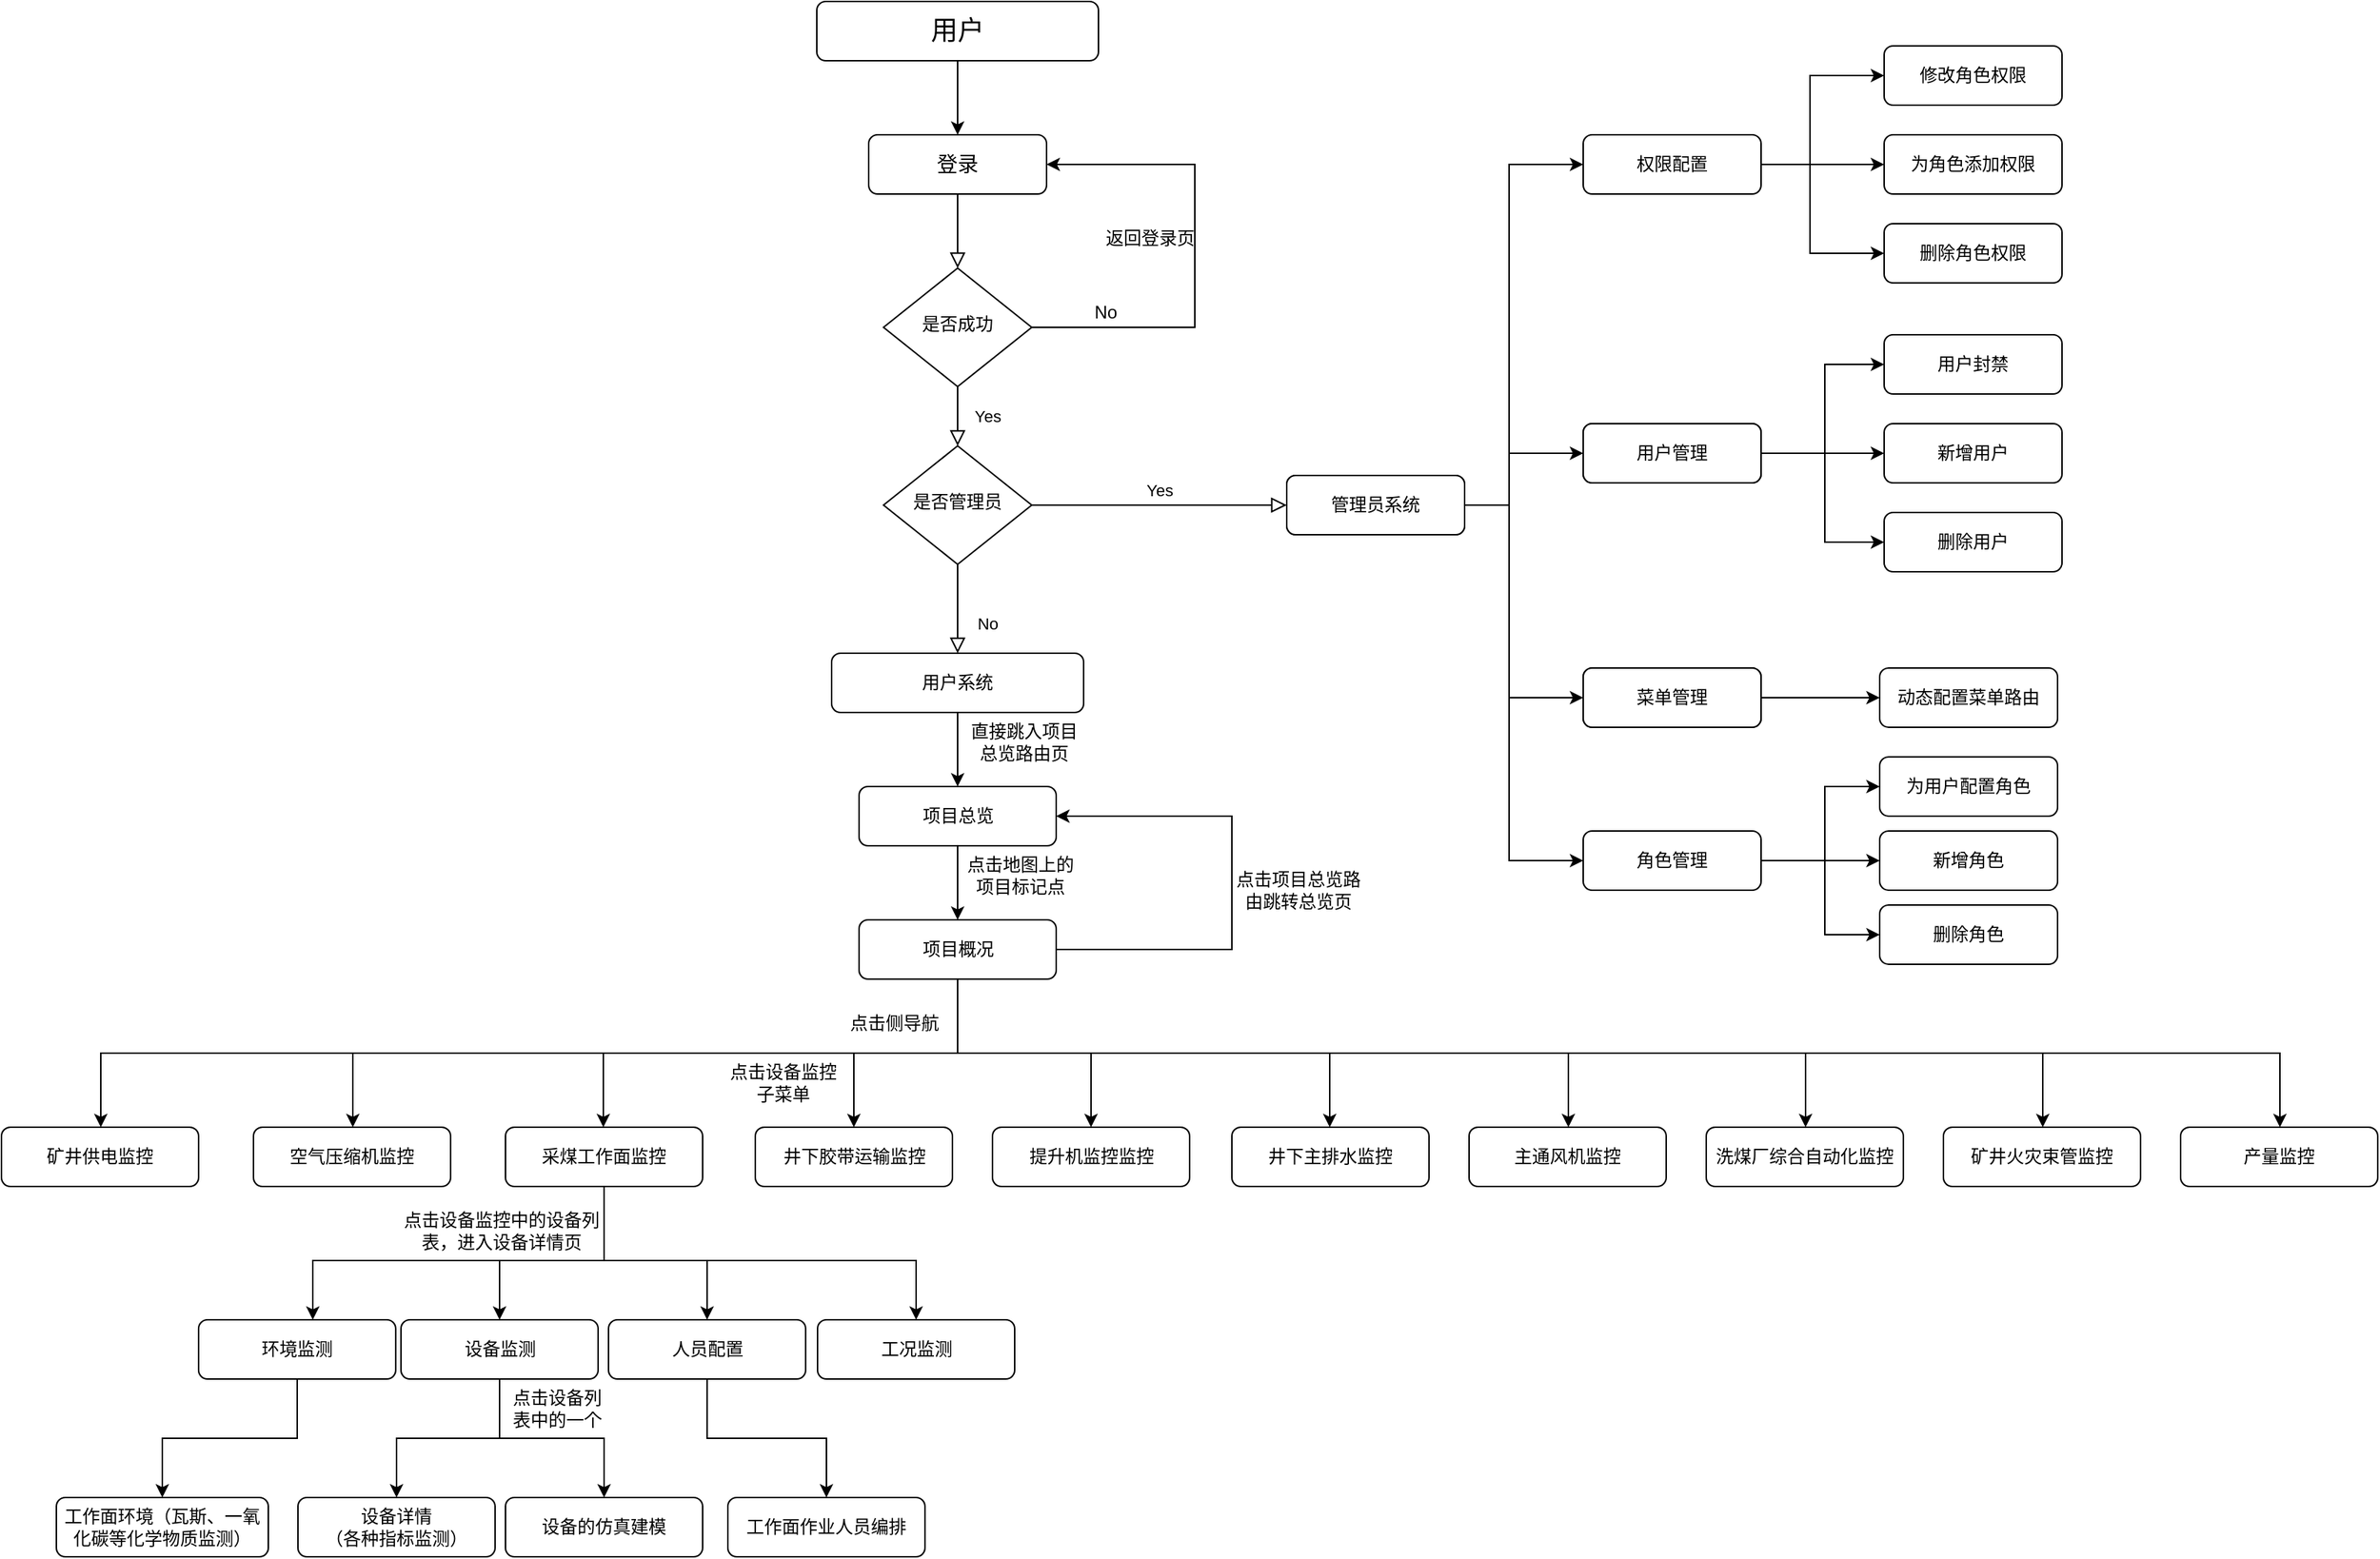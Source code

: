 <mxfile version="13.9.9" type="github">
  <diagram id="C5RBs43oDa-KdzZeNtuy" name="Page-1">
    <mxGraphModel dx="3076" dy="762" grid="1" gridSize="10" guides="1" tooltips="1" connect="1" arrows="1" fold="1" page="1" pageScale="1" pageWidth="1654" pageHeight="2336" math="0" shadow="0">
      <root>
        <mxCell id="WIyWlLk6GJQsqaUBKTNV-0" />
        <mxCell id="WIyWlLk6GJQsqaUBKTNV-1" parent="WIyWlLk6GJQsqaUBKTNV-0" />
        <mxCell id="WIyWlLk6GJQsqaUBKTNV-2" value="" style="rounded=0;html=1;jettySize=auto;orthogonalLoop=1;fontSize=11;endArrow=block;endFill=0;endSize=8;strokeWidth=1;shadow=0;labelBackgroundColor=none;edgeStyle=orthogonalEdgeStyle;" parent="WIyWlLk6GJQsqaUBKTNV-1" source="WIyWlLk6GJQsqaUBKTNV-3" target="WIyWlLk6GJQsqaUBKTNV-6" edge="1">
          <mxGeometry relative="1" as="geometry" />
        </mxCell>
        <mxCell id="WIyWlLk6GJQsqaUBKTNV-3" value="&lt;font style=&quot;font-size: 14px&quot;&gt;登录&lt;/font&gt;" style="rounded=1;whiteSpace=wrap;html=1;fontSize=12;glass=0;strokeWidth=1;shadow=0;" parent="WIyWlLk6GJQsqaUBKTNV-1" vertex="1">
          <mxGeometry x="225" y="120" width="120" height="40" as="geometry" />
        </mxCell>
        <mxCell id="WIyWlLk6GJQsqaUBKTNV-4" value="Yes" style="rounded=0;html=1;jettySize=auto;orthogonalLoop=1;fontSize=11;endArrow=block;endFill=0;endSize=8;strokeWidth=1;shadow=0;labelBackgroundColor=none;edgeStyle=orthogonalEdgeStyle;" parent="WIyWlLk6GJQsqaUBKTNV-1" source="WIyWlLk6GJQsqaUBKTNV-6" target="WIyWlLk6GJQsqaUBKTNV-10" edge="1">
          <mxGeometry y="20" relative="1" as="geometry">
            <mxPoint as="offset" />
          </mxGeometry>
        </mxCell>
        <mxCell id="WIyWlLk6GJQsqaUBKTNV-6" value="是否成功" style="rhombus;whiteSpace=wrap;html=1;shadow=0;fontFamily=Helvetica;fontSize=12;align=center;strokeWidth=1;spacing=6;spacingTop=-4;" parent="WIyWlLk6GJQsqaUBKTNV-1" vertex="1">
          <mxGeometry x="235" y="210" width="100" height="80" as="geometry" />
        </mxCell>
        <mxCell id="fpGE6FCmWR1sTY0XqfGk-2" style="edgeStyle=orthogonalEdgeStyle;rounded=0;orthogonalLoop=1;jettySize=auto;html=1;entryX=1;entryY=0.5;entryDx=0;entryDy=0;exitX=1;exitY=0.5;exitDx=0;exitDy=0;" edge="1" parent="WIyWlLk6GJQsqaUBKTNV-1" source="WIyWlLk6GJQsqaUBKTNV-6" target="WIyWlLk6GJQsqaUBKTNV-3">
          <mxGeometry relative="1" as="geometry">
            <mxPoint x="285" y="180" as="targetPoint" />
            <mxPoint x="380" y="250" as="sourcePoint" />
            <Array as="points">
              <mxPoint x="445" y="250" />
              <mxPoint x="445" y="140" />
            </Array>
          </mxGeometry>
        </mxCell>
        <mxCell id="WIyWlLk6GJQsqaUBKTNV-8" value="No" style="rounded=0;html=1;jettySize=auto;orthogonalLoop=1;fontSize=11;endArrow=block;endFill=0;endSize=8;strokeWidth=1;shadow=0;labelBackgroundColor=none;edgeStyle=orthogonalEdgeStyle;" parent="WIyWlLk6GJQsqaUBKTNV-1" source="WIyWlLk6GJQsqaUBKTNV-10" target="WIyWlLk6GJQsqaUBKTNV-11" edge="1">
          <mxGeometry x="0.333" y="20" relative="1" as="geometry">
            <mxPoint as="offset" />
          </mxGeometry>
        </mxCell>
        <mxCell id="WIyWlLk6GJQsqaUBKTNV-9" value="Yes" style="edgeStyle=orthogonalEdgeStyle;rounded=0;html=1;jettySize=auto;orthogonalLoop=1;fontSize=11;endArrow=block;endFill=0;endSize=8;strokeWidth=1;shadow=0;labelBackgroundColor=none;" parent="WIyWlLk6GJQsqaUBKTNV-1" source="WIyWlLk6GJQsqaUBKTNV-10" target="WIyWlLk6GJQsqaUBKTNV-12" edge="1">
          <mxGeometry y="10" relative="1" as="geometry">
            <mxPoint as="offset" />
            <Array as="points">
              <mxPoint x="610" y="370" />
              <mxPoint x="610" y="370" />
            </Array>
          </mxGeometry>
        </mxCell>
        <mxCell id="WIyWlLk6GJQsqaUBKTNV-10" value="是否管理员" style="rhombus;whiteSpace=wrap;html=1;shadow=0;fontFamily=Helvetica;fontSize=12;align=center;strokeWidth=1;spacing=6;spacingTop=-4;" parent="WIyWlLk6GJQsqaUBKTNV-1" vertex="1">
          <mxGeometry x="235" y="330" width="100" height="80" as="geometry" />
        </mxCell>
        <mxCell id="fpGE6FCmWR1sTY0XqfGk-8" value="" style="edgeStyle=orthogonalEdgeStyle;rounded=0;orthogonalLoop=1;jettySize=auto;html=1;" edge="1" parent="WIyWlLk6GJQsqaUBKTNV-1" source="WIyWlLk6GJQsqaUBKTNV-11" target="fpGE6FCmWR1sTY0XqfGk-7">
          <mxGeometry relative="1" as="geometry" />
        </mxCell>
        <mxCell id="WIyWlLk6GJQsqaUBKTNV-11" value="用户系统" style="rounded=1;whiteSpace=wrap;html=1;fontSize=12;glass=0;strokeWidth=1;shadow=0;" parent="WIyWlLk6GJQsqaUBKTNV-1" vertex="1">
          <mxGeometry x="200" y="470" width="170" height="40" as="geometry" />
        </mxCell>
        <mxCell id="WIyWlLk6GJQsqaUBKTNV-12" value="管理员系统" style="rounded=1;whiteSpace=wrap;html=1;fontSize=12;glass=0;strokeWidth=1;shadow=0;" parent="WIyWlLk6GJQsqaUBKTNV-1" vertex="1">
          <mxGeometry x="507" y="350" width="120" height="40" as="geometry" />
        </mxCell>
        <mxCell id="fpGE6FCmWR1sTY0XqfGk-1" value="" style="edgeStyle=orthogonalEdgeStyle;rounded=0;orthogonalLoop=1;jettySize=auto;html=1;" edge="1" parent="WIyWlLk6GJQsqaUBKTNV-1" source="fpGE6FCmWR1sTY0XqfGk-0" target="WIyWlLk6GJQsqaUBKTNV-3">
          <mxGeometry relative="1" as="geometry" />
        </mxCell>
        <mxCell id="fpGE6FCmWR1sTY0XqfGk-0" value="&lt;font style=&quot;font-size: 18px&quot;&gt;用户&lt;/font&gt;" style="rounded=1;whiteSpace=wrap;html=1;" vertex="1" parent="WIyWlLk6GJQsqaUBKTNV-1">
          <mxGeometry x="190" y="30" width="190" height="40" as="geometry" />
        </mxCell>
        <mxCell id="fpGE6FCmWR1sTY0XqfGk-56" value="" style="edgeStyle=orthogonalEdgeStyle;rounded=0;orthogonalLoop=1;jettySize=auto;html=1;entryX=0.5;entryY=0;entryDx=0;entryDy=0;" edge="1" parent="WIyWlLk6GJQsqaUBKTNV-1" source="fpGE6FCmWR1sTY0XqfGk-7" target="fpGE6FCmWR1sTY0XqfGk-15">
          <mxGeometry relative="1" as="geometry">
            <mxPoint x="560" y="748" as="targetPoint" />
            <Array as="points" />
          </mxGeometry>
        </mxCell>
        <mxCell id="fpGE6FCmWR1sTY0XqfGk-7" value="项目总览" style="rounded=1;whiteSpace=wrap;html=1;fontSize=12;glass=0;strokeWidth=1;shadow=0;" vertex="1" parent="WIyWlLk6GJQsqaUBKTNV-1">
          <mxGeometry x="218.52" y="560" width="132.97" height="40" as="geometry" />
        </mxCell>
        <mxCell id="fpGE6FCmWR1sTY0XqfGk-19" value="" style="edgeStyle=orthogonalEdgeStyle;rounded=0;orthogonalLoop=1;jettySize=auto;html=1;" edge="1" parent="WIyWlLk6GJQsqaUBKTNV-1" target="fpGE6FCmWR1sTY0XqfGk-18">
          <mxGeometry relative="1" as="geometry">
            <mxPoint x="465" y="740" as="sourcePoint" />
            <Array as="points">
              <mxPoint x="215" y="740" />
            </Array>
          </mxGeometry>
        </mxCell>
        <mxCell id="fpGE6FCmWR1sTY0XqfGk-33" value="" style="edgeStyle=orthogonalEdgeStyle;rounded=0;orthogonalLoop=1;jettySize=auto;html=1;" edge="1" parent="WIyWlLk6GJQsqaUBKTNV-1" target="fpGE6FCmWR1sTY0XqfGk-32">
          <mxGeometry relative="1" as="geometry">
            <mxPoint x="215" y="740" as="sourcePoint" />
            <Array as="points">
              <mxPoint x="215" y="740" />
              <mxPoint x="46" y="740" />
            </Array>
          </mxGeometry>
        </mxCell>
        <mxCell id="fpGE6FCmWR1sTY0XqfGk-36" value="" style="edgeStyle=orthogonalEdgeStyle;rounded=0;orthogonalLoop=1;jettySize=auto;html=1;" edge="1" parent="WIyWlLk6GJQsqaUBKTNV-1" target="fpGE6FCmWR1sTY0XqfGk-35">
          <mxGeometry relative="1" as="geometry">
            <mxPoint x="215" y="740" as="sourcePoint" />
            <Array as="points">
              <mxPoint x="215" y="740" />
              <mxPoint x="536" y="740" />
            </Array>
          </mxGeometry>
        </mxCell>
        <mxCell id="fpGE6FCmWR1sTY0XqfGk-61" value="" style="edgeStyle=orthogonalEdgeStyle;rounded=0;orthogonalLoop=1;jettySize=auto;html=1;" edge="1" parent="WIyWlLk6GJQsqaUBKTNV-1" source="fpGE6FCmWR1sTY0XqfGk-15" target="fpGE6FCmWR1sTY0XqfGk-30">
          <mxGeometry relative="1" as="geometry" />
        </mxCell>
        <mxCell id="fpGE6FCmWR1sTY0XqfGk-63" value="" style="edgeStyle=orthogonalEdgeStyle;rounded=0;orthogonalLoop=1;jettySize=auto;html=1;" edge="1" parent="WIyWlLk6GJQsqaUBKTNV-1" source="fpGE6FCmWR1sTY0XqfGk-15" target="fpGE6FCmWR1sTY0XqfGk-62">
          <mxGeometry relative="1" as="geometry">
            <Array as="points">
              <mxPoint x="285" y="740" />
              <mxPoint x="697" y="740" />
            </Array>
          </mxGeometry>
        </mxCell>
        <mxCell id="fpGE6FCmWR1sTY0XqfGk-65" value="" style="edgeStyle=orthogonalEdgeStyle;rounded=0;orthogonalLoop=1;jettySize=auto;html=1;" edge="1" parent="WIyWlLk6GJQsqaUBKTNV-1" source="fpGE6FCmWR1sTY0XqfGk-15" target="fpGE6FCmWR1sTY0XqfGk-64">
          <mxGeometry relative="1" as="geometry">
            <Array as="points">
              <mxPoint x="285" y="740" />
              <mxPoint x="-123" y="740" />
            </Array>
          </mxGeometry>
        </mxCell>
        <mxCell id="fpGE6FCmWR1sTY0XqfGk-67" value="" style="edgeStyle=orthogonalEdgeStyle;rounded=0;orthogonalLoop=1;jettySize=auto;html=1;" edge="1" parent="WIyWlLk6GJQsqaUBKTNV-1" source="fpGE6FCmWR1sTY0XqfGk-15" target="fpGE6FCmWR1sTY0XqfGk-66">
          <mxGeometry relative="1" as="geometry">
            <Array as="points">
              <mxPoint x="285" y="740" />
              <mxPoint x="-293" y="740" />
            </Array>
          </mxGeometry>
        </mxCell>
        <mxCell id="fpGE6FCmWR1sTY0XqfGk-69" value="" style="edgeStyle=orthogonalEdgeStyle;rounded=0;orthogonalLoop=1;jettySize=auto;html=1;" edge="1" parent="WIyWlLk6GJQsqaUBKTNV-1" source="fpGE6FCmWR1sTY0XqfGk-15" target="fpGE6FCmWR1sTY0XqfGk-68">
          <mxGeometry relative="1" as="geometry">
            <Array as="points">
              <mxPoint x="285" y="740" />
              <mxPoint x="857" y="740" />
            </Array>
          </mxGeometry>
        </mxCell>
        <mxCell id="fpGE6FCmWR1sTY0XqfGk-71" value="" style="edgeStyle=orthogonalEdgeStyle;rounded=0;orthogonalLoop=1;jettySize=auto;html=1;" edge="1" parent="WIyWlLk6GJQsqaUBKTNV-1" source="fpGE6FCmWR1sTY0XqfGk-15" target="fpGE6FCmWR1sTY0XqfGk-70">
          <mxGeometry relative="1" as="geometry">
            <Array as="points">
              <mxPoint x="285" y="740" />
              <mxPoint x="1017" y="740" />
            </Array>
          </mxGeometry>
        </mxCell>
        <mxCell id="fpGE6FCmWR1sTY0XqfGk-73" value="" style="edgeStyle=orthogonalEdgeStyle;rounded=0;orthogonalLoop=1;jettySize=auto;html=1;" edge="1" parent="WIyWlLk6GJQsqaUBKTNV-1" source="fpGE6FCmWR1sTY0XqfGk-15" target="fpGE6FCmWR1sTY0XqfGk-72">
          <mxGeometry relative="1" as="geometry">
            <Array as="points">
              <mxPoint x="285" y="740" />
              <mxPoint x="1177" y="740" />
            </Array>
          </mxGeometry>
        </mxCell>
        <mxCell id="fpGE6FCmWR1sTY0XqfGk-103" value="" style="edgeStyle=orthogonalEdgeStyle;rounded=0;orthogonalLoop=1;jettySize=auto;html=1;entryX=1;entryY=0.5;entryDx=0;entryDy=0;" edge="1" parent="WIyWlLk6GJQsqaUBKTNV-1" source="fpGE6FCmWR1sTY0XqfGk-15" target="fpGE6FCmWR1sTY0XqfGk-7">
          <mxGeometry relative="1" as="geometry">
            <mxPoint x="431.49" y="670" as="targetPoint" />
            <Array as="points">
              <mxPoint x="470" y="670" />
              <mxPoint x="470" y="580" />
            </Array>
          </mxGeometry>
        </mxCell>
        <mxCell id="fpGE6FCmWR1sTY0XqfGk-15" value="项目概况" style="rounded=1;whiteSpace=wrap;html=1;fontSize=12;glass=0;strokeWidth=1;shadow=0;" vertex="1" parent="WIyWlLk6GJQsqaUBKTNV-1">
          <mxGeometry x="218.52" y="650" width="132.97" height="40" as="geometry" />
        </mxCell>
        <mxCell id="fpGE6FCmWR1sTY0XqfGk-17" value="点击地图上的项目标记点" style="text;html=1;strokeColor=none;fillColor=none;align=center;verticalAlign=middle;whiteSpace=wrap;rounded=0;" vertex="1" parent="WIyWlLk6GJQsqaUBKTNV-1">
          <mxGeometry x="290" y="610" width="75" height="20" as="geometry" />
        </mxCell>
        <mxCell id="fpGE6FCmWR1sTY0XqfGk-22" value="" style="edgeStyle=orthogonalEdgeStyle;rounded=0;orthogonalLoop=1;jettySize=auto;html=1;exitX=0.5;exitY=1;exitDx=0;exitDy=0;" edge="1" parent="WIyWlLk6GJQsqaUBKTNV-1" source="fpGE6FCmWR1sTY0XqfGk-32" target="fpGE6FCmWR1sTY0XqfGk-21">
          <mxGeometry relative="1" as="geometry">
            <Array as="points">
              <mxPoint x="47" y="880" />
              <mxPoint x="-24" y="880" />
            </Array>
          </mxGeometry>
        </mxCell>
        <mxCell id="fpGE6FCmWR1sTY0XqfGk-18" value="井下胶带运输监控" style="rounded=1;whiteSpace=wrap;html=1;fontSize=12;glass=0;strokeWidth=1;shadow=0;" vertex="1" parent="WIyWlLk6GJQsqaUBKTNV-1">
          <mxGeometry x="148.52" y="790" width="132.97" height="40" as="geometry" />
        </mxCell>
        <mxCell id="fpGE6FCmWR1sTY0XqfGk-20" value="点击设备监控子菜单" style="text;html=1;strokeColor=none;fillColor=none;align=center;verticalAlign=middle;whiteSpace=wrap;rounded=0;" vertex="1" parent="WIyWlLk6GJQsqaUBKTNV-1">
          <mxGeometry x="130" y="750" width="75" height="20" as="geometry" />
        </mxCell>
        <mxCell id="fpGE6FCmWR1sTY0XqfGk-109" value="" style="edgeStyle=orthogonalEdgeStyle;rounded=0;orthogonalLoop=1;jettySize=auto;html=1;" edge="1" parent="WIyWlLk6GJQsqaUBKTNV-1" source="fpGE6FCmWR1sTY0XqfGk-21" target="fpGE6FCmWR1sTY0XqfGk-108">
          <mxGeometry relative="1" as="geometry" />
        </mxCell>
        <mxCell id="fpGE6FCmWR1sTY0XqfGk-112" value="" style="edgeStyle=orthogonalEdgeStyle;rounded=0;orthogonalLoop=1;jettySize=auto;html=1;" edge="1" parent="WIyWlLk6GJQsqaUBKTNV-1" source="fpGE6FCmWR1sTY0XqfGk-21" target="fpGE6FCmWR1sTY0XqfGk-111">
          <mxGeometry relative="1" as="geometry" />
        </mxCell>
        <mxCell id="fpGE6FCmWR1sTY0XqfGk-21" value="设备监测" style="rounded=1;whiteSpace=wrap;html=1;fontSize=12;glass=0;strokeWidth=1;shadow=0;" vertex="1" parent="WIyWlLk6GJQsqaUBKTNV-1">
          <mxGeometry x="-90.5" y="920" width="132.97" height="40" as="geometry" />
        </mxCell>
        <mxCell id="fpGE6FCmWR1sTY0XqfGk-23" value="点击设备监控中的设备列表，进入设备详情页" style="text;html=1;strokeColor=none;fillColor=none;align=center;verticalAlign=middle;whiteSpace=wrap;rounded=0;" vertex="1" parent="WIyWlLk6GJQsqaUBKTNV-1">
          <mxGeometry x="-90.5" y="850" width="135" height="20" as="geometry" />
        </mxCell>
        <mxCell id="fpGE6FCmWR1sTY0XqfGk-30" value="提升机监控监控" style="rounded=1;whiteSpace=wrap;html=1;fontSize=12;glass=0;strokeWidth=1;shadow=0;" vertex="1" parent="WIyWlLk6GJQsqaUBKTNV-1">
          <mxGeometry x="308.52" y="790" width="132.97" height="40" as="geometry" />
        </mxCell>
        <mxCell id="fpGE6FCmWR1sTY0XqfGk-75" value="" style="edgeStyle=orthogonalEdgeStyle;rounded=0;orthogonalLoop=1;jettySize=auto;html=1;" edge="1" parent="WIyWlLk6GJQsqaUBKTNV-1" source="fpGE6FCmWR1sTY0XqfGk-32" target="fpGE6FCmWR1sTY0XqfGk-74">
          <mxGeometry relative="1" as="geometry">
            <Array as="points">
              <mxPoint x="47" y="880" />
              <mxPoint x="116" y="880" />
            </Array>
          </mxGeometry>
        </mxCell>
        <mxCell id="fpGE6FCmWR1sTY0XqfGk-77" value="" style="edgeStyle=orthogonalEdgeStyle;rounded=0;orthogonalLoop=1;jettySize=auto;html=1;" edge="1" parent="WIyWlLk6GJQsqaUBKTNV-1" source="fpGE6FCmWR1sTY0XqfGk-32" target="fpGE6FCmWR1sTY0XqfGk-76">
          <mxGeometry relative="1" as="geometry">
            <Array as="points">
              <mxPoint x="47" y="880" />
              <mxPoint x="-150" y="880" />
            </Array>
          </mxGeometry>
        </mxCell>
        <mxCell id="fpGE6FCmWR1sTY0XqfGk-79" value="" style="edgeStyle=orthogonalEdgeStyle;rounded=0;orthogonalLoop=1;jettySize=auto;html=1;" edge="1" parent="WIyWlLk6GJQsqaUBKTNV-1" source="fpGE6FCmWR1sTY0XqfGk-32" target="fpGE6FCmWR1sTY0XqfGk-78">
          <mxGeometry relative="1" as="geometry">
            <Array as="points">
              <mxPoint x="47" y="880" />
              <mxPoint x="257" y="880" />
            </Array>
          </mxGeometry>
        </mxCell>
        <mxCell id="fpGE6FCmWR1sTY0XqfGk-32" value="采煤工作面监控" style="rounded=1;whiteSpace=wrap;html=1;fontSize=12;glass=0;strokeWidth=1;shadow=0;" vertex="1" parent="WIyWlLk6GJQsqaUBKTNV-1">
          <mxGeometry x="-20" y="790" width="132.97" height="40" as="geometry" />
        </mxCell>
        <mxCell id="fpGE6FCmWR1sTY0XqfGk-35" value="井下主排水监控" style="rounded=1;whiteSpace=wrap;html=1;fontSize=12;glass=0;strokeWidth=1;shadow=0;" vertex="1" parent="WIyWlLk6GJQsqaUBKTNV-1">
          <mxGeometry x="470" y="790" width="132.97" height="40" as="geometry" />
        </mxCell>
        <mxCell id="fpGE6FCmWR1sTY0XqfGk-37" value="用户管理" style="rounded=1;whiteSpace=wrap;html=1;fontSize=12;glass=0;strokeWidth=1;shadow=0;" vertex="1" parent="WIyWlLk6GJQsqaUBKTNV-1">
          <mxGeometry x="707" y="315" width="120" height="40" as="geometry" />
        </mxCell>
        <mxCell id="fpGE6FCmWR1sTY0XqfGk-90" value="" style="edgeStyle=orthogonalEdgeStyle;rounded=0;orthogonalLoop=1;jettySize=auto;html=1;" edge="1" parent="WIyWlLk6GJQsqaUBKTNV-1" source="fpGE6FCmWR1sTY0XqfGk-42" target="fpGE6FCmWR1sTY0XqfGk-89">
          <mxGeometry relative="1" as="geometry" />
        </mxCell>
        <mxCell id="fpGE6FCmWR1sTY0XqfGk-92" value="" style="edgeStyle=orthogonalEdgeStyle;rounded=0;orthogonalLoop=1;jettySize=auto;html=1;" edge="1" parent="WIyWlLk6GJQsqaUBKTNV-1" source="fpGE6FCmWR1sTY0XqfGk-42" target="fpGE6FCmWR1sTY0XqfGk-91">
          <mxGeometry relative="1" as="geometry">
            <Array as="points">
              <mxPoint x="860" y="140" />
              <mxPoint x="860" y="80" />
            </Array>
          </mxGeometry>
        </mxCell>
        <mxCell id="fpGE6FCmWR1sTY0XqfGk-94" value="" style="edgeStyle=orthogonalEdgeStyle;rounded=0;orthogonalLoop=1;jettySize=auto;html=1;" edge="1" parent="WIyWlLk6GJQsqaUBKTNV-1" source="fpGE6FCmWR1sTY0XqfGk-42" target="fpGE6FCmWR1sTY0XqfGk-93">
          <mxGeometry relative="1" as="geometry">
            <Array as="points">
              <mxPoint x="860" y="140" />
              <mxPoint x="860" y="200" />
            </Array>
          </mxGeometry>
        </mxCell>
        <mxCell id="fpGE6FCmWR1sTY0XqfGk-42" value="权限配置" style="rounded=1;whiteSpace=wrap;html=1;fontSize=12;glass=0;strokeWidth=1;shadow=0;" vertex="1" parent="WIyWlLk6GJQsqaUBKTNV-1">
          <mxGeometry x="707" y="120" width="120" height="40" as="geometry" />
        </mxCell>
        <mxCell id="fpGE6FCmWR1sTY0XqfGk-44" value="菜单管理" style="rounded=1;whiteSpace=wrap;html=1;fontSize=12;glass=0;strokeWidth=1;shadow=0;" vertex="1" parent="WIyWlLk6GJQsqaUBKTNV-1">
          <mxGeometry x="707" y="480" width="120" height="40" as="geometry" />
        </mxCell>
        <mxCell id="fpGE6FCmWR1sTY0XqfGk-98" value="" style="edgeStyle=orthogonalEdgeStyle;rounded=0;orthogonalLoop=1;jettySize=auto;html=1;" edge="1" parent="WIyWlLk6GJQsqaUBKTNV-1" source="fpGE6FCmWR1sTY0XqfGk-46" target="fpGE6FCmWR1sTY0XqfGk-97">
          <mxGeometry relative="1" as="geometry" />
        </mxCell>
        <mxCell id="fpGE6FCmWR1sTY0XqfGk-100" value="" style="edgeStyle=orthogonalEdgeStyle;rounded=0;orthogonalLoop=1;jettySize=auto;html=1;" edge="1" parent="WIyWlLk6GJQsqaUBKTNV-1" source="fpGE6FCmWR1sTY0XqfGk-46" target="fpGE6FCmWR1sTY0XqfGk-99">
          <mxGeometry relative="1" as="geometry">
            <Array as="points">
              <mxPoint x="870" y="610" />
              <mxPoint x="870" y="560" />
            </Array>
          </mxGeometry>
        </mxCell>
        <mxCell id="fpGE6FCmWR1sTY0XqfGk-102" value="" style="edgeStyle=orthogonalEdgeStyle;rounded=0;orthogonalLoop=1;jettySize=auto;html=1;" edge="1" parent="WIyWlLk6GJQsqaUBKTNV-1" source="fpGE6FCmWR1sTY0XqfGk-46" target="fpGE6FCmWR1sTY0XqfGk-101">
          <mxGeometry relative="1" as="geometry">
            <Array as="points">
              <mxPoint x="870" y="610" />
              <mxPoint x="870" y="660" />
            </Array>
          </mxGeometry>
        </mxCell>
        <mxCell id="fpGE6FCmWR1sTY0XqfGk-46" value="角色管理" style="rounded=1;whiteSpace=wrap;html=1;fontSize=12;glass=0;strokeWidth=1;shadow=0;" vertex="1" parent="WIyWlLk6GJQsqaUBKTNV-1">
          <mxGeometry x="707" y="590" width="120" height="40" as="geometry" />
        </mxCell>
        <mxCell id="fpGE6FCmWR1sTY0XqfGk-48" value="直接跳入项目总览路由页" style="text;html=1;strokeColor=none;fillColor=none;align=center;verticalAlign=middle;whiteSpace=wrap;rounded=0;" vertex="1" parent="WIyWlLk6GJQsqaUBKTNV-1">
          <mxGeometry x="290" y="520" width="80" height="20" as="geometry" />
        </mxCell>
        <mxCell id="fpGE6FCmWR1sTY0XqfGk-49" value="" style="edgeStyle=orthogonalEdgeStyle;rounded=0;orthogonalLoop=1;jettySize=auto;html=1;" edge="1" source="fpGE6FCmWR1sTY0XqfGk-53" target="fpGE6FCmWR1sTY0XqfGk-54" parent="WIyWlLk6GJQsqaUBKTNV-1">
          <mxGeometry relative="1" as="geometry">
            <Array as="points">
              <mxPoint x="657" y="370" />
              <mxPoint x="657" y="335" />
            </Array>
          </mxGeometry>
        </mxCell>
        <mxCell id="fpGE6FCmWR1sTY0XqfGk-50" value="" style="edgeStyle=orthogonalEdgeStyle;rounded=0;orthogonalLoop=1;jettySize=auto;html=1;entryX=0;entryY=0.5;entryDx=0;entryDy=0;" edge="1" source="fpGE6FCmWR1sTY0XqfGk-53" parent="WIyWlLk6GJQsqaUBKTNV-1" target="fpGE6FCmWR1sTY0XqfGk-42">
          <mxGeometry relative="1" as="geometry">
            <mxPoint x="702" y="290" as="targetPoint" />
            <Array as="points">
              <mxPoint x="657" y="370" />
              <mxPoint x="657" y="140" />
            </Array>
          </mxGeometry>
        </mxCell>
        <mxCell id="fpGE6FCmWR1sTY0XqfGk-51" value="" style="edgeStyle=orthogonalEdgeStyle;rounded=0;orthogonalLoop=1;jettySize=auto;html=1;entryX=0;entryY=0.5;entryDx=0;entryDy=0;" edge="1" source="fpGE6FCmWR1sTY0XqfGk-53" target="fpGE6FCmWR1sTY0XqfGk-55" parent="WIyWlLk6GJQsqaUBKTNV-1">
          <mxGeometry relative="1" as="geometry">
            <Array as="points">
              <mxPoint x="657" y="370" />
              <mxPoint x="657" y="500" />
            </Array>
          </mxGeometry>
        </mxCell>
        <mxCell id="fpGE6FCmWR1sTY0XqfGk-52" value="" style="edgeStyle=orthogonalEdgeStyle;rounded=0;orthogonalLoop=1;jettySize=auto;html=1;entryX=0;entryY=0.5;entryDx=0;entryDy=0;" edge="1" source="fpGE6FCmWR1sTY0XqfGk-53" parent="WIyWlLk6GJQsqaUBKTNV-1" target="fpGE6FCmWR1sTY0XqfGk-46">
          <mxGeometry relative="1" as="geometry">
            <mxPoint x="702" y="520" as="targetPoint" />
            <Array as="points">
              <mxPoint x="657" y="370" />
              <mxPoint x="657" y="610" />
            </Array>
          </mxGeometry>
        </mxCell>
        <mxCell id="fpGE6FCmWR1sTY0XqfGk-53" value="管理员系统" style="rounded=1;whiteSpace=wrap;html=1;fontSize=12;glass=0;strokeWidth=1;shadow=0;" vertex="1" parent="WIyWlLk6GJQsqaUBKTNV-1">
          <mxGeometry x="507" y="350" width="120" height="40" as="geometry" />
        </mxCell>
        <mxCell id="fpGE6FCmWR1sTY0XqfGk-82" value="" style="edgeStyle=orthogonalEdgeStyle;rounded=0;orthogonalLoop=1;jettySize=auto;html=1;" edge="1" parent="WIyWlLk6GJQsqaUBKTNV-1" source="fpGE6FCmWR1sTY0XqfGk-54" target="fpGE6FCmWR1sTY0XqfGk-81">
          <mxGeometry relative="1" as="geometry">
            <Array as="points">
              <mxPoint x="900" y="335" />
              <mxPoint x="900" y="335" />
            </Array>
          </mxGeometry>
        </mxCell>
        <mxCell id="fpGE6FCmWR1sTY0XqfGk-84" value="" style="edgeStyle=orthogonalEdgeStyle;rounded=0;orthogonalLoop=1;jettySize=auto;html=1;entryX=0;entryY=0.5;entryDx=0;entryDy=0;" edge="1" parent="WIyWlLk6GJQsqaUBKTNV-1" source="fpGE6FCmWR1sTY0XqfGk-54" target="fpGE6FCmWR1sTY0XqfGk-83">
          <mxGeometry relative="1" as="geometry">
            <mxPoint x="970" y="375" as="targetPoint" />
            <Array as="points">
              <mxPoint x="870" y="335" />
              <mxPoint x="870" y="395" />
            </Array>
          </mxGeometry>
        </mxCell>
        <mxCell id="fpGE6FCmWR1sTY0XqfGk-88" value="" style="edgeStyle=orthogonalEdgeStyle;rounded=0;orthogonalLoop=1;jettySize=auto;html=1;entryX=0;entryY=0.5;entryDx=0;entryDy=0;" edge="1" parent="WIyWlLk6GJQsqaUBKTNV-1" source="fpGE6FCmWR1sTY0XqfGk-54" target="fpGE6FCmWR1sTY0XqfGk-87">
          <mxGeometry relative="1" as="geometry">
            <Array as="points">
              <mxPoint x="870" y="335" />
              <mxPoint x="870" y="275" />
            </Array>
          </mxGeometry>
        </mxCell>
        <mxCell id="fpGE6FCmWR1sTY0XqfGk-54" value="用户管理" style="rounded=1;whiteSpace=wrap;html=1;fontSize=12;glass=0;strokeWidth=1;shadow=0;" vertex="1" parent="WIyWlLk6GJQsqaUBKTNV-1">
          <mxGeometry x="707" y="315" width="120" height="40" as="geometry" />
        </mxCell>
        <mxCell id="fpGE6FCmWR1sTY0XqfGk-96" value="" style="edgeStyle=orthogonalEdgeStyle;rounded=0;orthogonalLoop=1;jettySize=auto;html=1;" edge="1" parent="WIyWlLk6GJQsqaUBKTNV-1" source="fpGE6FCmWR1sTY0XqfGk-55" target="fpGE6FCmWR1sTY0XqfGk-95">
          <mxGeometry relative="1" as="geometry" />
        </mxCell>
        <mxCell id="fpGE6FCmWR1sTY0XqfGk-55" value="菜单管理" style="rounded=1;whiteSpace=wrap;html=1;fontSize=12;glass=0;strokeWidth=1;shadow=0;" vertex="1" parent="WIyWlLk6GJQsqaUBKTNV-1">
          <mxGeometry x="707" y="480" width="120" height="40" as="geometry" />
        </mxCell>
        <mxCell id="fpGE6FCmWR1sTY0XqfGk-57" value="点击侧导航" style="text;html=1;strokeColor=none;fillColor=none;align=center;verticalAlign=middle;whiteSpace=wrap;rounded=0;" vertex="1" parent="WIyWlLk6GJQsqaUBKTNV-1">
          <mxGeometry x="205" y="710" width="75" height="20" as="geometry" />
        </mxCell>
        <mxCell id="fpGE6FCmWR1sTY0XqfGk-62" value="主通风机监控" style="rounded=1;whiteSpace=wrap;html=1;fontSize=12;glass=0;strokeWidth=1;shadow=0;" vertex="1" parent="WIyWlLk6GJQsqaUBKTNV-1">
          <mxGeometry x="630" y="790" width="132.97" height="40" as="geometry" />
        </mxCell>
        <mxCell id="fpGE6FCmWR1sTY0XqfGk-64" value="空气压缩机监控" style="rounded=1;whiteSpace=wrap;html=1;fontSize=12;glass=0;strokeWidth=1;shadow=0;" vertex="1" parent="WIyWlLk6GJQsqaUBKTNV-1">
          <mxGeometry x="-190" y="790" width="132.97" height="40" as="geometry" />
        </mxCell>
        <mxCell id="fpGE6FCmWR1sTY0XqfGk-66" value="矿井供电监控" style="rounded=1;whiteSpace=wrap;html=1;fontSize=12;glass=0;strokeWidth=1;shadow=0;" vertex="1" parent="WIyWlLk6GJQsqaUBKTNV-1">
          <mxGeometry x="-360" y="790" width="132.97" height="40" as="geometry" />
        </mxCell>
        <mxCell id="fpGE6FCmWR1sTY0XqfGk-68" value="洗煤厂综合自动化监控" style="rounded=1;whiteSpace=wrap;html=1;fontSize=12;glass=0;strokeWidth=1;shadow=0;" vertex="1" parent="WIyWlLk6GJQsqaUBKTNV-1">
          <mxGeometry x="790" y="790" width="132.97" height="40" as="geometry" />
        </mxCell>
        <mxCell id="fpGE6FCmWR1sTY0XqfGk-70" value="矿井火灾束管监控" style="rounded=1;whiteSpace=wrap;html=1;fontSize=12;glass=0;strokeWidth=1;shadow=0;" vertex="1" parent="WIyWlLk6GJQsqaUBKTNV-1">
          <mxGeometry x="950" y="790" width="132.97" height="40" as="geometry" />
        </mxCell>
        <mxCell id="fpGE6FCmWR1sTY0XqfGk-72" value="产量监控" style="rounded=1;whiteSpace=wrap;html=1;fontSize=12;glass=0;strokeWidth=1;shadow=0;" vertex="1" parent="WIyWlLk6GJQsqaUBKTNV-1">
          <mxGeometry x="1110" y="790" width="132.97" height="40" as="geometry" />
        </mxCell>
        <mxCell id="fpGE6FCmWR1sTY0XqfGk-122" value="" style="edgeStyle=orthogonalEdgeStyle;rounded=0;orthogonalLoop=1;jettySize=auto;html=1;" edge="1" parent="WIyWlLk6GJQsqaUBKTNV-1" source="fpGE6FCmWR1sTY0XqfGk-74" target="fpGE6FCmWR1sTY0XqfGk-121">
          <mxGeometry relative="1" as="geometry" />
        </mxCell>
        <mxCell id="fpGE6FCmWR1sTY0XqfGk-74" value="人员配置" style="rounded=1;whiteSpace=wrap;html=1;fontSize=12;glass=0;strokeWidth=1;shadow=0;" vertex="1" parent="WIyWlLk6GJQsqaUBKTNV-1">
          <mxGeometry x="49.5" y="920" width="132.97" height="40" as="geometry" />
        </mxCell>
        <mxCell id="fpGE6FCmWR1sTY0XqfGk-114" value="" style="edgeStyle=orthogonalEdgeStyle;rounded=0;orthogonalLoop=1;jettySize=auto;html=1;" edge="1" parent="WIyWlLk6GJQsqaUBKTNV-1" source="fpGE6FCmWR1sTY0XqfGk-76" target="fpGE6FCmWR1sTY0XqfGk-113">
          <mxGeometry relative="1" as="geometry" />
        </mxCell>
        <mxCell id="fpGE6FCmWR1sTY0XqfGk-76" value="环境监测" style="rounded=1;whiteSpace=wrap;html=1;fontSize=12;glass=0;strokeWidth=1;shadow=0;" vertex="1" parent="WIyWlLk6GJQsqaUBKTNV-1">
          <mxGeometry x="-227.03" y="920" width="132.97" height="40" as="geometry" />
        </mxCell>
        <mxCell id="fpGE6FCmWR1sTY0XqfGk-78" value="工况监测" style="rounded=1;whiteSpace=wrap;html=1;fontSize=12;glass=0;strokeWidth=1;shadow=0;" vertex="1" parent="WIyWlLk6GJQsqaUBKTNV-1">
          <mxGeometry x="190.51" y="920" width="132.97" height="40" as="geometry" />
        </mxCell>
        <mxCell id="fpGE6FCmWR1sTY0XqfGk-80" value="No" style="text;html=1;strokeColor=none;fillColor=none;align=center;verticalAlign=middle;whiteSpace=wrap;rounded=0;" vertex="1" parent="WIyWlLk6GJQsqaUBKTNV-1">
          <mxGeometry x="365" y="230" width="40" height="20" as="geometry" />
        </mxCell>
        <mxCell id="fpGE6FCmWR1sTY0XqfGk-81" value="新增用户" style="rounded=1;whiteSpace=wrap;html=1;fontSize=12;glass=0;strokeWidth=1;shadow=0;" vertex="1" parent="WIyWlLk6GJQsqaUBKTNV-1">
          <mxGeometry x="910" y="315" width="120" height="40" as="geometry" />
        </mxCell>
        <mxCell id="fpGE6FCmWR1sTY0XqfGk-83" value="删除用户" style="rounded=1;whiteSpace=wrap;html=1;fontSize=12;glass=0;strokeWidth=1;shadow=0;" vertex="1" parent="WIyWlLk6GJQsqaUBKTNV-1">
          <mxGeometry x="910" y="375" width="120" height="40" as="geometry" />
        </mxCell>
        <mxCell id="fpGE6FCmWR1sTY0XqfGk-87" value="用户封禁" style="rounded=1;whiteSpace=wrap;html=1;fontSize=12;glass=0;strokeWidth=1;shadow=0;" vertex="1" parent="WIyWlLk6GJQsqaUBKTNV-1">
          <mxGeometry x="910" y="255" width="120" height="40" as="geometry" />
        </mxCell>
        <mxCell id="fpGE6FCmWR1sTY0XqfGk-89" value="为角色添加权限" style="rounded=1;whiteSpace=wrap;html=1;fontSize=12;glass=0;strokeWidth=1;shadow=0;" vertex="1" parent="WIyWlLk6GJQsqaUBKTNV-1">
          <mxGeometry x="910" y="120" width="120" height="40" as="geometry" />
        </mxCell>
        <mxCell id="fpGE6FCmWR1sTY0XqfGk-91" value="修改角色权限" style="rounded=1;whiteSpace=wrap;html=1;fontSize=12;glass=0;strokeWidth=1;shadow=0;" vertex="1" parent="WIyWlLk6GJQsqaUBKTNV-1">
          <mxGeometry x="910" y="60" width="120" height="40" as="geometry" />
        </mxCell>
        <mxCell id="fpGE6FCmWR1sTY0XqfGk-93" value="删除角色权限" style="rounded=1;whiteSpace=wrap;html=1;fontSize=12;glass=0;strokeWidth=1;shadow=0;" vertex="1" parent="WIyWlLk6GJQsqaUBKTNV-1">
          <mxGeometry x="910" y="180" width="120" height="40" as="geometry" />
        </mxCell>
        <mxCell id="fpGE6FCmWR1sTY0XqfGk-95" value="动态配置菜单路由" style="rounded=1;whiteSpace=wrap;html=1;fontSize=12;glass=0;strokeWidth=1;shadow=0;" vertex="1" parent="WIyWlLk6GJQsqaUBKTNV-1">
          <mxGeometry x="907" y="480" width="120" height="40" as="geometry" />
        </mxCell>
        <mxCell id="fpGE6FCmWR1sTY0XqfGk-97" value="新增角色" style="rounded=1;whiteSpace=wrap;html=1;fontSize=12;glass=0;strokeWidth=1;shadow=0;" vertex="1" parent="WIyWlLk6GJQsqaUBKTNV-1">
          <mxGeometry x="907" y="590" width="120" height="40" as="geometry" />
        </mxCell>
        <mxCell id="fpGE6FCmWR1sTY0XqfGk-99" value="为用户配置角色" style="rounded=1;whiteSpace=wrap;html=1;fontSize=12;glass=0;strokeWidth=1;shadow=0;" vertex="1" parent="WIyWlLk6GJQsqaUBKTNV-1">
          <mxGeometry x="907" y="540" width="120" height="40" as="geometry" />
        </mxCell>
        <mxCell id="fpGE6FCmWR1sTY0XqfGk-101" value="删除角色" style="rounded=1;whiteSpace=wrap;html=1;fontSize=12;glass=0;strokeWidth=1;shadow=0;" vertex="1" parent="WIyWlLk6GJQsqaUBKTNV-1">
          <mxGeometry x="907" y="640" width="120" height="40" as="geometry" />
        </mxCell>
        <mxCell id="fpGE6FCmWR1sTY0XqfGk-104" value="点击项目总览路由跳转总览页" style="text;html=1;strokeColor=none;fillColor=none;align=center;verticalAlign=middle;whiteSpace=wrap;rounded=0;" vertex="1" parent="WIyWlLk6GJQsqaUBKTNV-1">
          <mxGeometry x="470" y="620" width="90" height="20" as="geometry" />
        </mxCell>
        <mxCell id="fpGE6FCmWR1sTY0XqfGk-105" value="返回登录页" style="text;html=1;strokeColor=none;fillColor=none;align=center;verticalAlign=middle;whiteSpace=wrap;rounded=0;" vertex="1" parent="WIyWlLk6GJQsqaUBKTNV-1">
          <mxGeometry x="380" y="180" width="70" height="20" as="geometry" />
        </mxCell>
        <mxCell id="fpGE6FCmWR1sTY0XqfGk-108" value="设备详情&lt;br&gt;（各种指标监测）" style="rounded=1;whiteSpace=wrap;html=1;fontSize=12;glass=0;strokeWidth=1;shadow=0;" vertex="1" parent="WIyWlLk6GJQsqaUBKTNV-1">
          <mxGeometry x="-160.0" y="1040" width="132.97" height="40" as="geometry" />
        </mxCell>
        <mxCell id="fpGE6FCmWR1sTY0XqfGk-110" value="点击设备列表中的一个" style="text;html=1;strokeColor=none;fillColor=none;align=center;verticalAlign=middle;whiteSpace=wrap;rounded=0;" vertex="1" parent="WIyWlLk6GJQsqaUBKTNV-1">
          <mxGeometry x="-20.5" y="970" width="70" height="20" as="geometry" />
        </mxCell>
        <mxCell id="fpGE6FCmWR1sTY0XqfGk-111" value="设备的仿真建模" style="rounded=1;whiteSpace=wrap;html=1;fontSize=12;glass=0;strokeWidth=1;shadow=0;" vertex="1" parent="WIyWlLk6GJQsqaUBKTNV-1">
          <mxGeometry x="-20.0" y="1040" width="132.97" height="40" as="geometry" />
        </mxCell>
        <mxCell id="fpGE6FCmWR1sTY0XqfGk-113" value="工作面环境（瓦斯、一氧化碳等化学物质监测）" style="rounded=1;whiteSpace=wrap;html=1;fontSize=12;glass=0;strokeWidth=1;shadow=0;" vertex="1" parent="WIyWlLk6GJQsqaUBKTNV-1">
          <mxGeometry x="-322.97" y="1040" width="142.97" height="40" as="geometry" />
        </mxCell>
        <mxCell id="fpGE6FCmWR1sTY0XqfGk-121" value="工作面作业人员编排" style="rounded=1;whiteSpace=wrap;html=1;fontSize=12;glass=0;strokeWidth=1;shadow=0;" vertex="1" parent="WIyWlLk6GJQsqaUBKTNV-1">
          <mxGeometry x="130" y="1040" width="132.97" height="40" as="geometry" />
        </mxCell>
      </root>
    </mxGraphModel>
  </diagram>
</mxfile>

